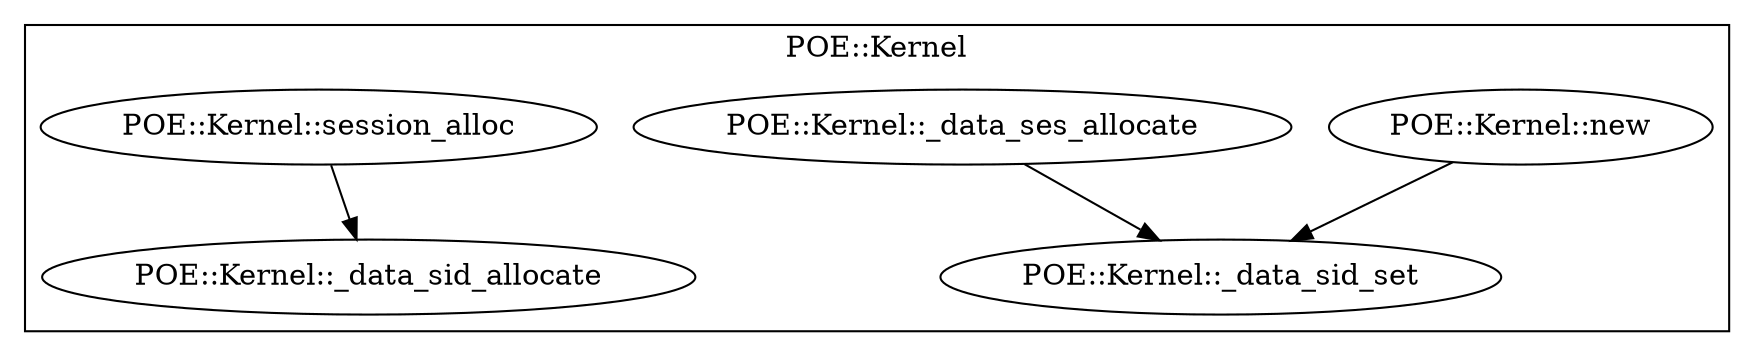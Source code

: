 digraph {
graph [overlap=false]
subgraph cluster_POE_Kernel {
	label="POE::Kernel";
	"POE::Kernel::new";
	"POE::Kernel::_data_ses_allocate";
	"POE::Kernel::_data_sid_set";
	"POE::Kernel::_data_sid_allocate";
	"POE::Kernel::session_alloc";
}
"POE::Kernel::session_alloc" -> "POE::Kernel::_data_sid_allocate";
"POE::Kernel::new" -> "POE::Kernel::_data_sid_set";
"POE::Kernel::_data_ses_allocate" -> "POE::Kernel::_data_sid_set";
}
